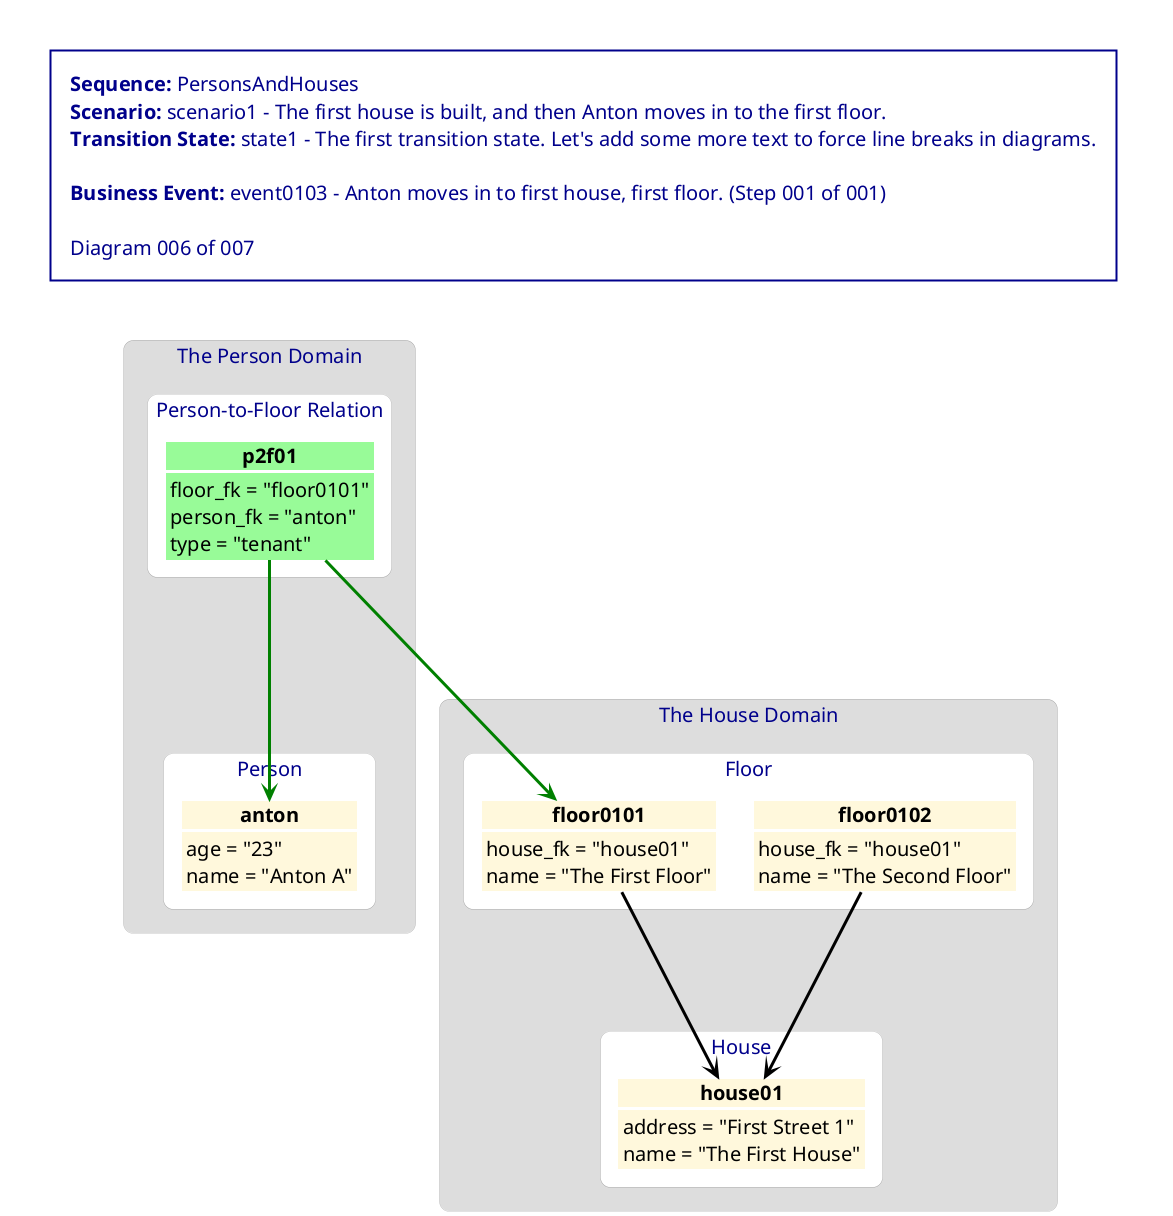 @startuml PersonsAndHouses_scenario1_state1_006_event0103_001

<style>
    Shadowing false
    Rectangle {
        FontSize 18
        FontStyle bold
        HorizontalAlignment left
        LineThickness 0
        RoundCorner 20
    }
    Object {
        FontSize 20
        FontStyle normal
        HorizontalAlignment left
        LineColor white
        LineThickness 3
        RoundCorner 20
    }
    Arrow {
        LineThickness 3
    }
    Title {
        BackgroundColor white
        FontColor darkblue
        FontSize 20
        FontStyle normal
        HorizontalAlignment left
        LineColor darkblue
        LineThickness 2
        Margin 50
        Padding 20
    }
</style>

title \
<b>Sequence:</b> PersonsAndHouses\n\
<b>Scenario:</b> scenario1 - The first house is built, and then Anton moves in to the first floor.\n\
<b>Transition State:</b> state1 - The first transition state. Let's add some more text to force line breaks in diagrams.\n\n\
<b>Business Event:</b> event0103 - Anton moves in to first house, first floor. (Step 001 of 001)\n\n\
Diagram 006 of 007

rectangle "The House Domain" as housedomain #DDDDDD {
    rectangle "Floor" as housedomain_floorclass #white {
        object "<color:black><b>floor0101</b></color>" as housedomain_floorclass_floor0101 #cornsilk {
            <color:black>house_fk = "house01"</color>
            <color:black>name = "The First Floor"</color>
        }
        object "<color:black><b>floor0102</b></color>" as housedomain_floorclass_floor0102 #cornsilk {
            <color:black>house_fk = "house01"</color>
            <color:black>name = "The Second Floor"</color>
        }
    }
    rectangle "House" as housedomain_houseclass #white {
        object "<color:black><b>house01</b></color>" as housedomain_houseclass_house01 #cornsilk {
            <color:black>address = "First Street 1"</color>
            <color:black>name = "The First House"</color>
        }
    }
}
rectangle "The Person Domain" as persondomain #DDDDDD {
    rectangle "Person-to-Floor Relation" as persondomain_p2fclass #white {
        object "<color:black><b>p2f01</b></color>" as persondomain_p2fclass_p2f01 #palegreen {
            <color:black>floor_fk = "floor0101"</color>
            <color:black>person_fk = "anton"</color>
            <color:black>type = "tenant"</color>
        }
    }
    rectangle "Person" as persondomain_personclass #white {
        object "<color:black><b>anton</b></color>" as persondomain_personclass_anton #cornsilk {
            <color:black>age = "23"</color>
            <color:black>name = "Anton A"</color>
        }
    }
}

housedomain_floorclass_floor0101 ----> housedomain_houseclass_house01 #black
housedomain_floorclass_floor0102 ----> housedomain_houseclass_house01 #black
persondomain_p2fclass_p2f01 ----> housedomain_floorclass_floor0101 #green
persondomain_p2fclass_p2f01 ----> persondomain_personclass_anton #green

@enduml
